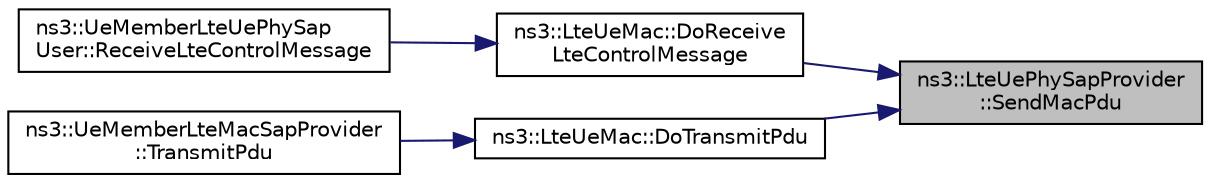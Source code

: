 digraph "ns3::LteUePhySapProvider::SendMacPdu"
{
 // LATEX_PDF_SIZE
  edge [fontname="Helvetica",fontsize="10",labelfontname="Helvetica",labelfontsize="10"];
  node [fontname="Helvetica",fontsize="10",shape=record];
  rankdir="RL";
  Node1 [label="ns3::LteUePhySapProvider\l::SendMacPdu",height=0.2,width=0.4,color="black", fillcolor="grey75", style="filled", fontcolor="black",tooltip="Send the MAC PDU to the channel."];
  Node1 -> Node2 [dir="back",color="midnightblue",fontsize="10",style="solid",fontname="Helvetica"];
  Node2 [label="ns3::LteUeMac::DoReceive\lLteControlMessage",height=0.2,width=0.4,color="black", fillcolor="white", style="filled",URL="$classns3_1_1_lte_ue_mac.html#a95cdea8ecb74801b20f9883af6f27d81",tooltip="Receive LTE control message function."];
  Node2 -> Node3 [dir="back",color="midnightblue",fontsize="10",style="solid",fontname="Helvetica"];
  Node3 [label="ns3::UeMemberLteUePhySap\lUser::ReceiveLteControlMessage",height=0.2,width=0.4,color="black", fillcolor="white", style="filled",URL="$classns3_1_1_ue_member_lte_ue_phy_sap_user.html#aa0a4d717d141372c63e7d4006ad41323",tooltip="Receive SendLteControlMessage (PDCCH map, CQI feedbacks) using the ideal control channel."];
  Node1 -> Node4 [dir="back",color="midnightblue",fontsize="10",style="solid",fontname="Helvetica"];
  Node4 [label="ns3::LteUeMac::DoTransmitPdu",height=0.2,width=0.4,color="black", fillcolor="white", style="filled",URL="$classns3_1_1_lte_ue_mac.html#aa1a5f1f1b609931012506db7a57e345a",tooltip="Transmit PDU function."];
  Node4 -> Node5 [dir="back",color="midnightblue",fontsize="10",style="solid",fontname="Helvetica"];
  Node5 [label="ns3::UeMemberLteMacSapProvider\l::TransmitPdu",height=0.2,width=0.4,color="black", fillcolor="white", style="filled",URL="$classns3_1_1_ue_member_lte_mac_sap_provider.html#aae23ffc374a8fb6ffc493a7138ee8d90",tooltip="send an RLC PDU to the MAC for transmission."];
}
